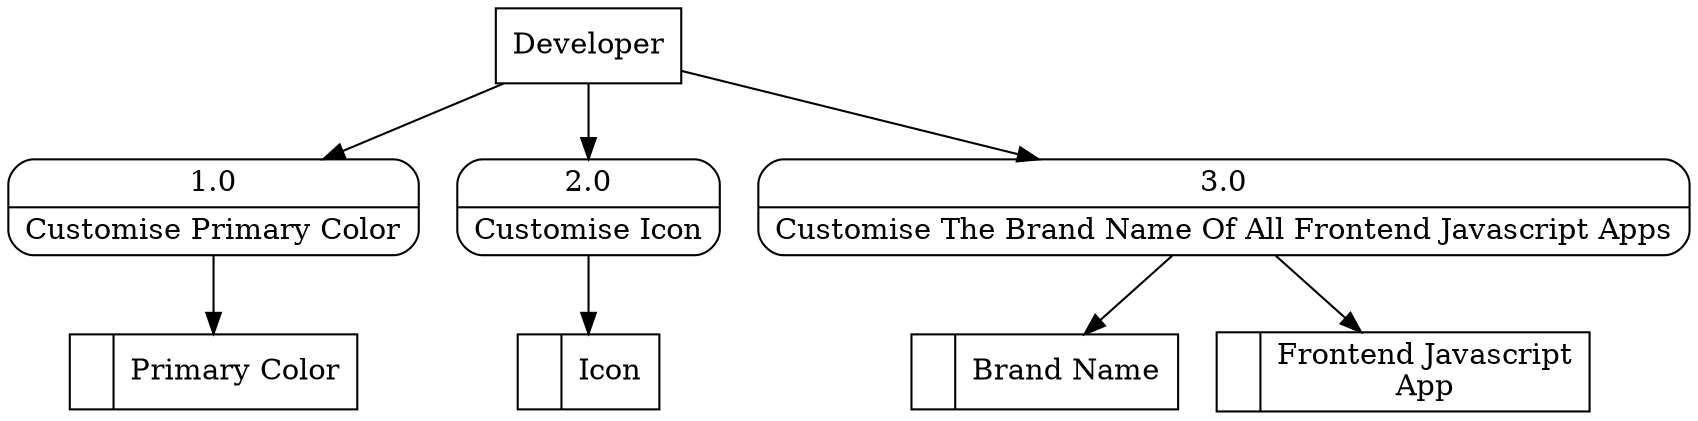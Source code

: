 digraph dfd2{ 
node[shape=record]
200 [label="<f0>  |<f1> Brand Name " ];
201 [label="<f0>  |<f1> Primary Color " ];
202 [label="<f0>  |<f1> Icon " ];
203 [label="<f0>  |<f1> Frontend Javascript\nApp " ];
204 [label="Developer" shape=box];
205 [label="{<f0> 1.0|<f1> Customise Primary Color }" shape=Mrecord];
206 [label="{<f0> 2.0|<f1> Customise Icon }" shape=Mrecord];
207 [label="{<f0> 3.0|<f1> Customise The Brand Name Of All Frontend Javascript Apps }" shape=Mrecord];
204 -> 205
204 -> 206
204 -> 207
205 -> 201
206 -> 202
207 -> 200
207 -> 203
}